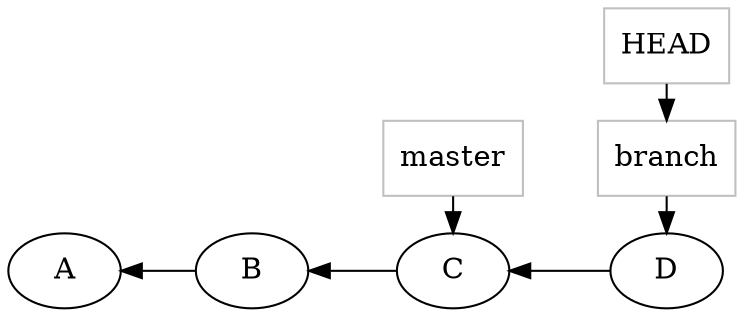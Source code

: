 digraph repo {
	rankdir="RL";
	C -> B;
	B -> A;
	D -> C;
	node [rank=3,shape=box, color=grey] master;
	node [rank=3,shape=box, color=grey] branch;
	master -> C;
	HEAD -> branch;
	branch -> D;
	{ rank = same; C; master;}
	{ rank = same; D; branch; HEAD;}
}
